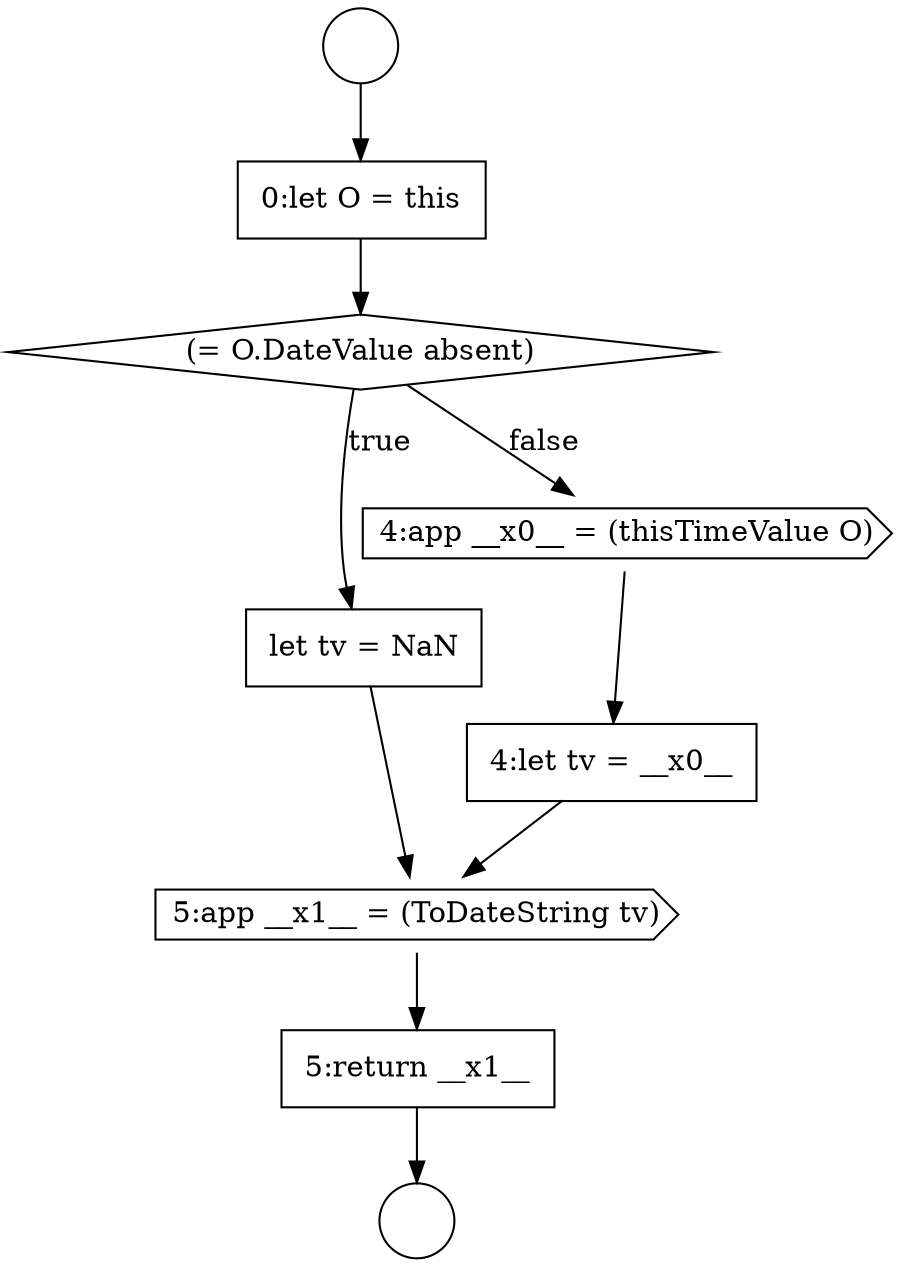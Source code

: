 digraph {
  node11731 [shape=diamond, label=<<font color="black">(= O.DateValue absent)</font>> color="black" fillcolor="white" style=filled]
  node11728 [shape=circle label=" " color="black" fillcolor="white" style=filled]
  node11730 [shape=none, margin=0, label=<<font color="black">
    <table border="0" cellborder="1" cellspacing="0" cellpadding="10">
      <tr><td align="left">0:let O = this</td></tr>
    </table>
  </font>> color="black" fillcolor="white" style=filled]
  node11729 [shape=circle label=" " color="black" fillcolor="white" style=filled]
  node11732 [shape=none, margin=0, label=<<font color="black">
    <table border="0" cellborder="1" cellspacing="0" cellpadding="10">
      <tr><td align="left">let tv = NaN</td></tr>
    </table>
  </font>> color="black" fillcolor="white" style=filled]
  node11736 [shape=none, margin=0, label=<<font color="black">
    <table border="0" cellborder="1" cellspacing="0" cellpadding="10">
      <tr><td align="left">5:return __x1__</td></tr>
    </table>
  </font>> color="black" fillcolor="white" style=filled]
  node11734 [shape=none, margin=0, label=<<font color="black">
    <table border="0" cellborder="1" cellspacing="0" cellpadding="10">
      <tr><td align="left">4:let tv = __x0__</td></tr>
    </table>
  </font>> color="black" fillcolor="white" style=filled]
  node11735 [shape=cds, label=<<font color="black">5:app __x1__ = (ToDateString tv)</font>> color="black" fillcolor="white" style=filled]
  node11733 [shape=cds, label=<<font color="black">4:app __x0__ = (thisTimeValue O)</font>> color="black" fillcolor="white" style=filled]
  node11734 -> node11735 [ color="black"]
  node11731 -> node11732 [label=<<font color="black">true</font>> color="black"]
  node11731 -> node11733 [label=<<font color="black">false</font>> color="black"]
  node11732 -> node11735 [ color="black"]
  node11736 -> node11729 [ color="black"]
  node11728 -> node11730 [ color="black"]
  node11733 -> node11734 [ color="black"]
  node11730 -> node11731 [ color="black"]
  node11735 -> node11736 [ color="black"]
}
